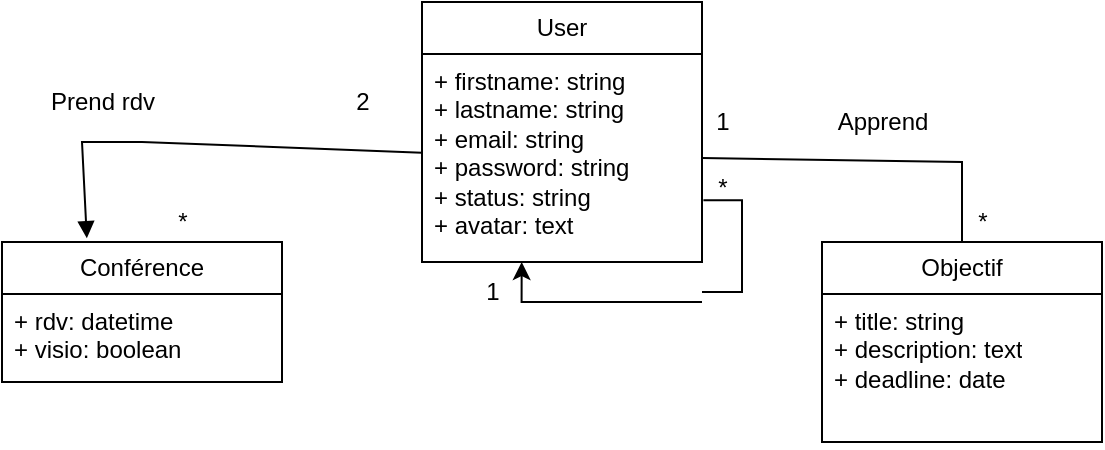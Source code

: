 <mxfile version="24.0.4" type="device">
  <diagram name="Page-1" id="u7w0Z2VEGoR73ir-RoN9">
    <mxGraphModel dx="819" dy="478" grid="1" gridSize="10" guides="1" tooltips="1" connect="1" arrows="1" fold="1" page="1" pageScale="1" pageWidth="827" pageHeight="1169" math="0" shadow="0">
      <root>
        <mxCell id="0" />
        <mxCell id="1" parent="0" />
        <mxCell id="3nCuVwcOAQPBSjTeooVx-1" value="User" style="swimlane;fontStyle=0;childLayout=stackLayout;horizontal=1;startSize=26;fillColor=none;horizontalStack=0;resizeParent=1;resizeParentMax=0;resizeLast=0;collapsible=1;marginBottom=0;whiteSpace=wrap;html=1;" parent="1" vertex="1">
          <mxGeometry x="330" y="80" width="140" height="130" as="geometry" />
        </mxCell>
        <mxCell id="3nCuVwcOAQPBSjTeooVx-2" value="+ firstname: string&lt;div&gt;+ lastname: string&lt;br&gt;&lt;/div&gt;&lt;div&gt;+ email: string&lt;/div&gt;&lt;div&gt;+ password: string&lt;br&gt;&lt;/div&gt;&lt;div&gt;+ status: string&lt;br&gt;&lt;/div&gt;&lt;div&gt;+ avatar: text&lt;/div&gt;" style="text;strokeColor=none;fillColor=none;align=left;verticalAlign=top;spacingLeft=4;spacingRight=4;overflow=hidden;rotatable=0;points=[[0,0.5],[1,0.5]];portConstraint=eastwest;whiteSpace=wrap;html=1;" parent="3nCuVwcOAQPBSjTeooVx-1" vertex="1">
          <mxGeometry y="26" width="140" height="104" as="geometry" />
        </mxCell>
        <mxCell id="3nCuVwcOAQPBSjTeooVx-5" value="Objectif" style="swimlane;fontStyle=0;childLayout=stackLayout;horizontal=1;startSize=26;fillColor=none;horizontalStack=0;resizeParent=1;resizeParentMax=0;resizeLast=0;collapsible=1;marginBottom=0;whiteSpace=wrap;html=1;" parent="1" vertex="1">
          <mxGeometry x="530" y="200" width="140" height="100" as="geometry" />
        </mxCell>
        <mxCell id="3nCuVwcOAQPBSjTeooVx-6" value="+ title: string&lt;div&gt;+ description: text&lt;/div&gt;&lt;div&gt;+ deadline: date&lt;/div&gt;" style="text;strokeColor=none;fillColor=none;align=left;verticalAlign=top;spacingLeft=4;spacingRight=4;overflow=hidden;rotatable=0;points=[[0,0.5],[1,0.5]];portConstraint=eastwest;whiteSpace=wrap;html=1;" parent="3nCuVwcOAQPBSjTeooVx-5" vertex="1">
          <mxGeometry y="26" width="140" height="74" as="geometry" />
        </mxCell>
        <mxCell id="3nCuVwcOAQPBSjTeooVx-7" value="" style="html=1;verticalAlign=bottom;endArrow=none;curved=0;rounded=0;entryX=0.5;entryY=0;entryDx=0;entryDy=0;exitX=1;exitY=0.5;exitDx=0;exitDy=0;endFill=0;" parent="1" source="3nCuVwcOAQPBSjTeooVx-2" target="3nCuVwcOAQPBSjTeooVx-5" edge="1">
          <mxGeometry width="80" relative="1" as="geometry">
            <mxPoint x="400" y="160" as="sourcePoint" />
            <mxPoint x="480" y="160" as="targetPoint" />
            <Array as="points">
              <mxPoint x="600" y="160" />
            </Array>
          </mxGeometry>
        </mxCell>
        <mxCell id="2" value="Conférence" style="swimlane;fontStyle=0;childLayout=stackLayout;horizontal=1;startSize=26;fillColor=none;horizontalStack=0;resizeParent=1;resizeParentMax=0;resizeLast=0;collapsible=1;marginBottom=0;whiteSpace=wrap;html=1;" parent="1" vertex="1">
          <mxGeometry x="120" y="200" width="140" height="70" as="geometry" />
        </mxCell>
        <mxCell id="3" value="+ rdv: datetime&lt;div&gt;+ visio: boolean&lt;/div&gt;" style="text;strokeColor=none;fillColor=none;align=left;verticalAlign=top;spacingLeft=4;spacingRight=4;overflow=hidden;rotatable=0;points=[[0,0.5],[1,0.5]];portConstraint=eastwest;whiteSpace=wrap;html=1;" parent="2" vertex="1">
          <mxGeometry y="26" width="140" height="44" as="geometry" />
        </mxCell>
        <mxCell id="4" value="" style="html=1;verticalAlign=bottom;endArrow=block;curved=0;rounded=0;entryX=0.303;entryY=-0.027;entryDx=0;entryDy=0;entryPerimeter=0;" parent="1" source="3nCuVwcOAQPBSjTeooVx-2" target="2" edge="1">
          <mxGeometry width="80" relative="1" as="geometry">
            <mxPoint x="40" y="138" as="sourcePoint" />
            <mxPoint x="170" y="190" as="targetPoint" />
            <Array as="points">
              <mxPoint x="190" y="150" />
              <mxPoint x="160" y="150" />
            </Array>
          </mxGeometry>
        </mxCell>
        <mxCell id="5" value="*" style="text;html=1;align=center;verticalAlign=middle;resizable=0;points=[];autosize=1;strokeColor=none;fillColor=none;" parent="1" vertex="1">
          <mxGeometry x="195" y="175" width="30" height="30" as="geometry" />
        </mxCell>
        <mxCell id="7" value="2" style="text;html=1;align=center;verticalAlign=middle;resizable=0;points=[];autosize=1;strokeColor=none;fillColor=none;" parent="1" vertex="1">
          <mxGeometry x="285" y="115" width="30" height="30" as="geometry" />
        </mxCell>
        <mxCell id="8" value="*" style="text;html=1;align=center;verticalAlign=middle;resizable=0;points=[];autosize=1;strokeColor=none;fillColor=none;" parent="1" vertex="1">
          <mxGeometry x="595" y="175" width="30" height="30" as="geometry" />
        </mxCell>
        <mxCell id="9" value="1" style="text;html=1;align=center;verticalAlign=middle;resizable=0;points=[];autosize=1;strokeColor=none;fillColor=none;" parent="1" vertex="1">
          <mxGeometry x="465" y="125" width="30" height="30" as="geometry" />
        </mxCell>
        <mxCell id="10" value="Prend rdv" style="text;html=1;align=center;verticalAlign=middle;resizable=0;points=[];autosize=1;strokeColor=none;fillColor=none;" parent="1" vertex="1">
          <mxGeometry x="130" y="115" width="80" height="30" as="geometry" />
        </mxCell>
        <mxCell id="11" value="Apprend" style="text;html=1;align=center;verticalAlign=middle;resizable=0;points=[];autosize=1;strokeColor=none;fillColor=none;" parent="1" vertex="1">
          <mxGeometry x="525" y="125" width="70" height="30" as="geometry" />
        </mxCell>
        <mxCell id="oGt1UO-OKVCSZqJCFxU3-12" style="edgeStyle=orthogonalEdgeStyle;rounded=0;orthogonalLoop=1;jettySize=auto;html=1;entryX=1.005;entryY=0.703;entryDx=0;entryDy=0;entryPerimeter=0;endArrow=none;endFill=0;" edge="1" parent="1" source="oGt1UO-OKVCSZqJCFxU3-11" target="3nCuVwcOAQPBSjTeooVx-2">
          <mxGeometry relative="1" as="geometry">
            <mxPoint x="490" y="180" as="targetPoint" />
            <Array as="points">
              <mxPoint x="490" y="225" />
              <mxPoint x="490" y="179" />
            </Array>
          </mxGeometry>
        </mxCell>
        <mxCell id="oGt1UO-OKVCSZqJCFxU3-11" value="" style="line;strokeWidth=1;fillColor=none;align=left;verticalAlign=middle;spacingTop=-1;spacingLeft=3;spacingRight=3;rotatable=0;labelPosition=right;points=[];portConstraint=eastwest;strokeColor=inherit;" vertex="1" parent="1">
          <mxGeometry x="400" y="210" width="70" height="40" as="geometry" />
        </mxCell>
        <mxCell id="oGt1UO-OKVCSZqJCFxU3-13" style="edgeStyle=orthogonalEdgeStyle;rounded=0;orthogonalLoop=1;jettySize=auto;html=1;entryX=0.356;entryY=1;entryDx=0;entryDy=0;entryPerimeter=0;" edge="1" parent="1" source="oGt1UO-OKVCSZqJCFxU3-11" target="3nCuVwcOAQPBSjTeooVx-2">
          <mxGeometry relative="1" as="geometry" />
        </mxCell>
        <mxCell id="oGt1UO-OKVCSZqJCFxU3-14" value="*" style="text;html=1;align=center;verticalAlign=middle;resizable=0;points=[];autosize=1;strokeColor=none;fillColor=none;" vertex="1" parent="1">
          <mxGeometry x="465" y="158" width="30" height="30" as="geometry" />
        </mxCell>
        <mxCell id="oGt1UO-OKVCSZqJCFxU3-15" value="1" style="text;html=1;align=center;verticalAlign=middle;resizable=0;points=[];autosize=1;strokeColor=none;fillColor=none;" vertex="1" parent="1">
          <mxGeometry x="350" y="210" width="30" height="30" as="geometry" />
        </mxCell>
      </root>
    </mxGraphModel>
  </diagram>
</mxfile>
